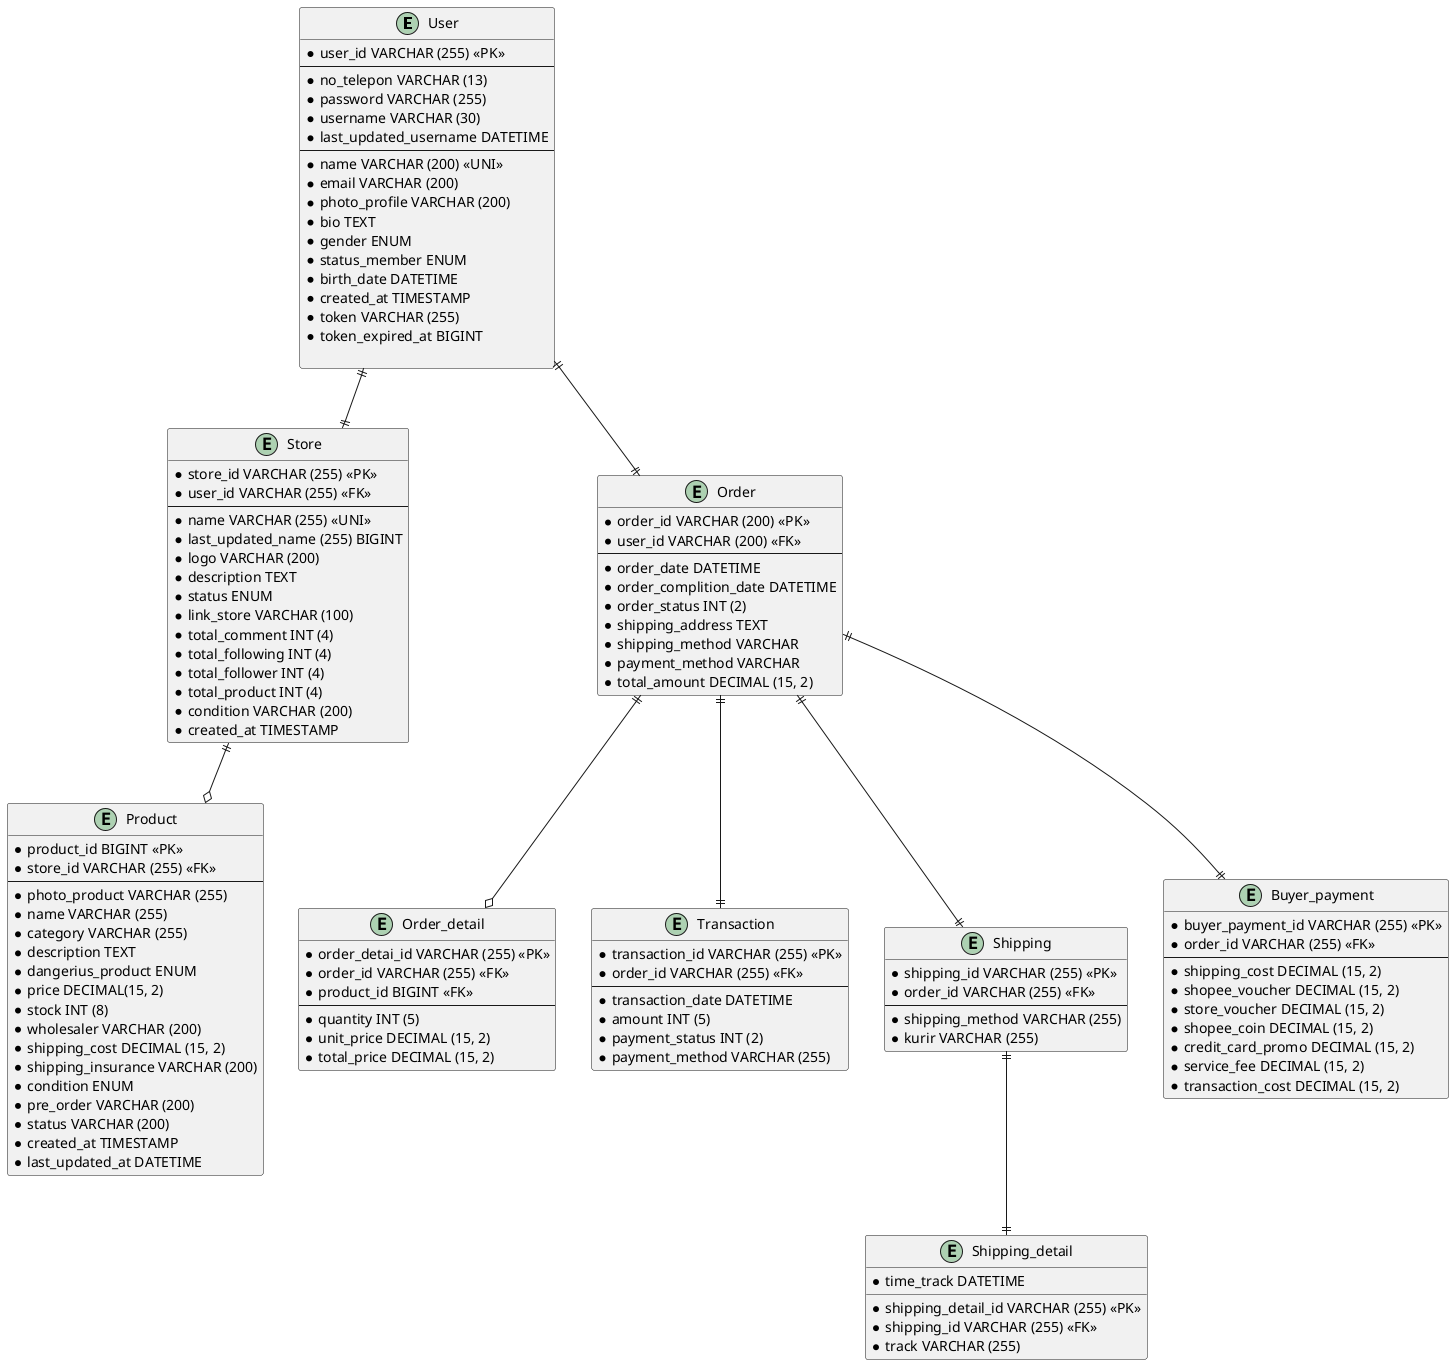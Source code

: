 @startuml erd

entity User {
    * user_id VARCHAR (255) <<PK>>
    --
    * no_telepon VARCHAR (13)
    * password VARCHAR (255)
    * username VARCHAR (30)
    * last_updated_username DATETIME 
    --
    * name VARCHAR (200) <<UNI>>
    * email VARCHAR (200)
    * photo_profile VARCHAR (200)
    * bio TEXT
    * gender ENUM
    * status_member ENUM
    * birth_date DATETIME
    * created_at TIMESTAMP
    * token VARCHAR (255)
    * token_expired_at BIGINT

}

entity Store {
    * store_id VARCHAR (255) <<PK>>
    * user_id VARCHAR (255) <<FK>>
    --
    * name VARCHAR (255) <<UNI>>
    * last_updated_name (255) BIGINT
    * logo VARCHAR (200)
    * description TEXT
    * status ENUM
    * link_store VARCHAR (100)
    * total_comment INT (4)
    * total_following INT (4)
    * total_follower INT (4)
    * total_product INT (4)
    * condition VARCHAR (200)
    * created_at TIMESTAMP
}

entity Product {
    * product_id BIGINT <<PK>>
    * store_id VARCHAR (255) <<FK>>
    --
    * photo_product VARCHAR (255)
    * name VARCHAR (255)
    * category VARCHAR (255)
    * description TEXT
    * dangerius_product ENUM
    * price DECIMAL(15, 2)
    * stock INT (8)
    * wholesaler VARCHAR (200)
    * shipping_cost DECIMAL (15, 2)
    * shipping_insurance VARCHAR (200)
    * condition ENUM
    * pre_order VARCHAR (200)
    * status VARCHAR (200)
    * created_at TIMESTAMP
    * last_updated_at DATETIME
}

entity Order {
    * order_id VARCHAR (200) <<PK>>
    * user_id VARCHAR (200) <<FK>>
    --
    * order_date DATETIME
    * order_complition_date DATETIME
    * order_status INT (2)
    * shipping_address TEXT
    * shipping_method VARCHAR
    * payment_method VARCHAR
    * total_amount DECIMAL (15, 2)
}


entity Order_detail {
    * order_detai_id VARCHAR (255) <<PK>>
    * order_id VARCHAR (255) <<FK>>
    * product_id BIGINT <<FK>>
    --
    * quantity INT (5)
    * unit_price DECIMAL (15, 2)
    * total_price DECIMAL (15, 2)
}

entity Transaction {
    * transaction_id VARCHAR (255) <<PK>>
    * order_id VARCHAR (255) <<FK>>
    --
    * transaction_date DATETIME
    * amount INT (5)
    * payment_status INT (2)
    * payment_method VARCHAR (255)
}

entity Shipping {
    * shipping_id VARCHAR (255) <<PK>>
    * order_id VARCHAR (255) <<FK>>
    --
    * shipping_method VARCHAR (255)
    * kurir VARCHAR (255)
}

entity Shipping_detail {
    * shipping_detail_id VARCHAR (255) <<PK>>
    * shipping_id VARCHAR (255) <<FK>>
    * track VARCHAR (255)
    * time_track DATETIME
}

entity Buyer_payment {
    * buyer_payment_id VARCHAR (255) <<PK>>
    * order_id VARCHAR (255) <<FK>>
    --
    * shipping_cost DECIMAL (15, 2)
    * shopee_voucher DECIMAL (15, 2)
    * store_voucher DECIMAL (15, 2)
    * shopee_coin DECIMAL (15, 2)
    * credit_card_promo DECIMAL (15, 2)
    * service_fee DECIMAL (15, 2)
    * transaction_cost DECIMAL (15, 2)
}

User ||--|| Store
Store ||--o Product
User ||--|| Order
Order ||--o Order_detail
Order ||--|| Transaction
Order ||--|| Shipping
Order ||--|| Buyer_payment
Shipping ||--|| Shipping_detail

@enduml